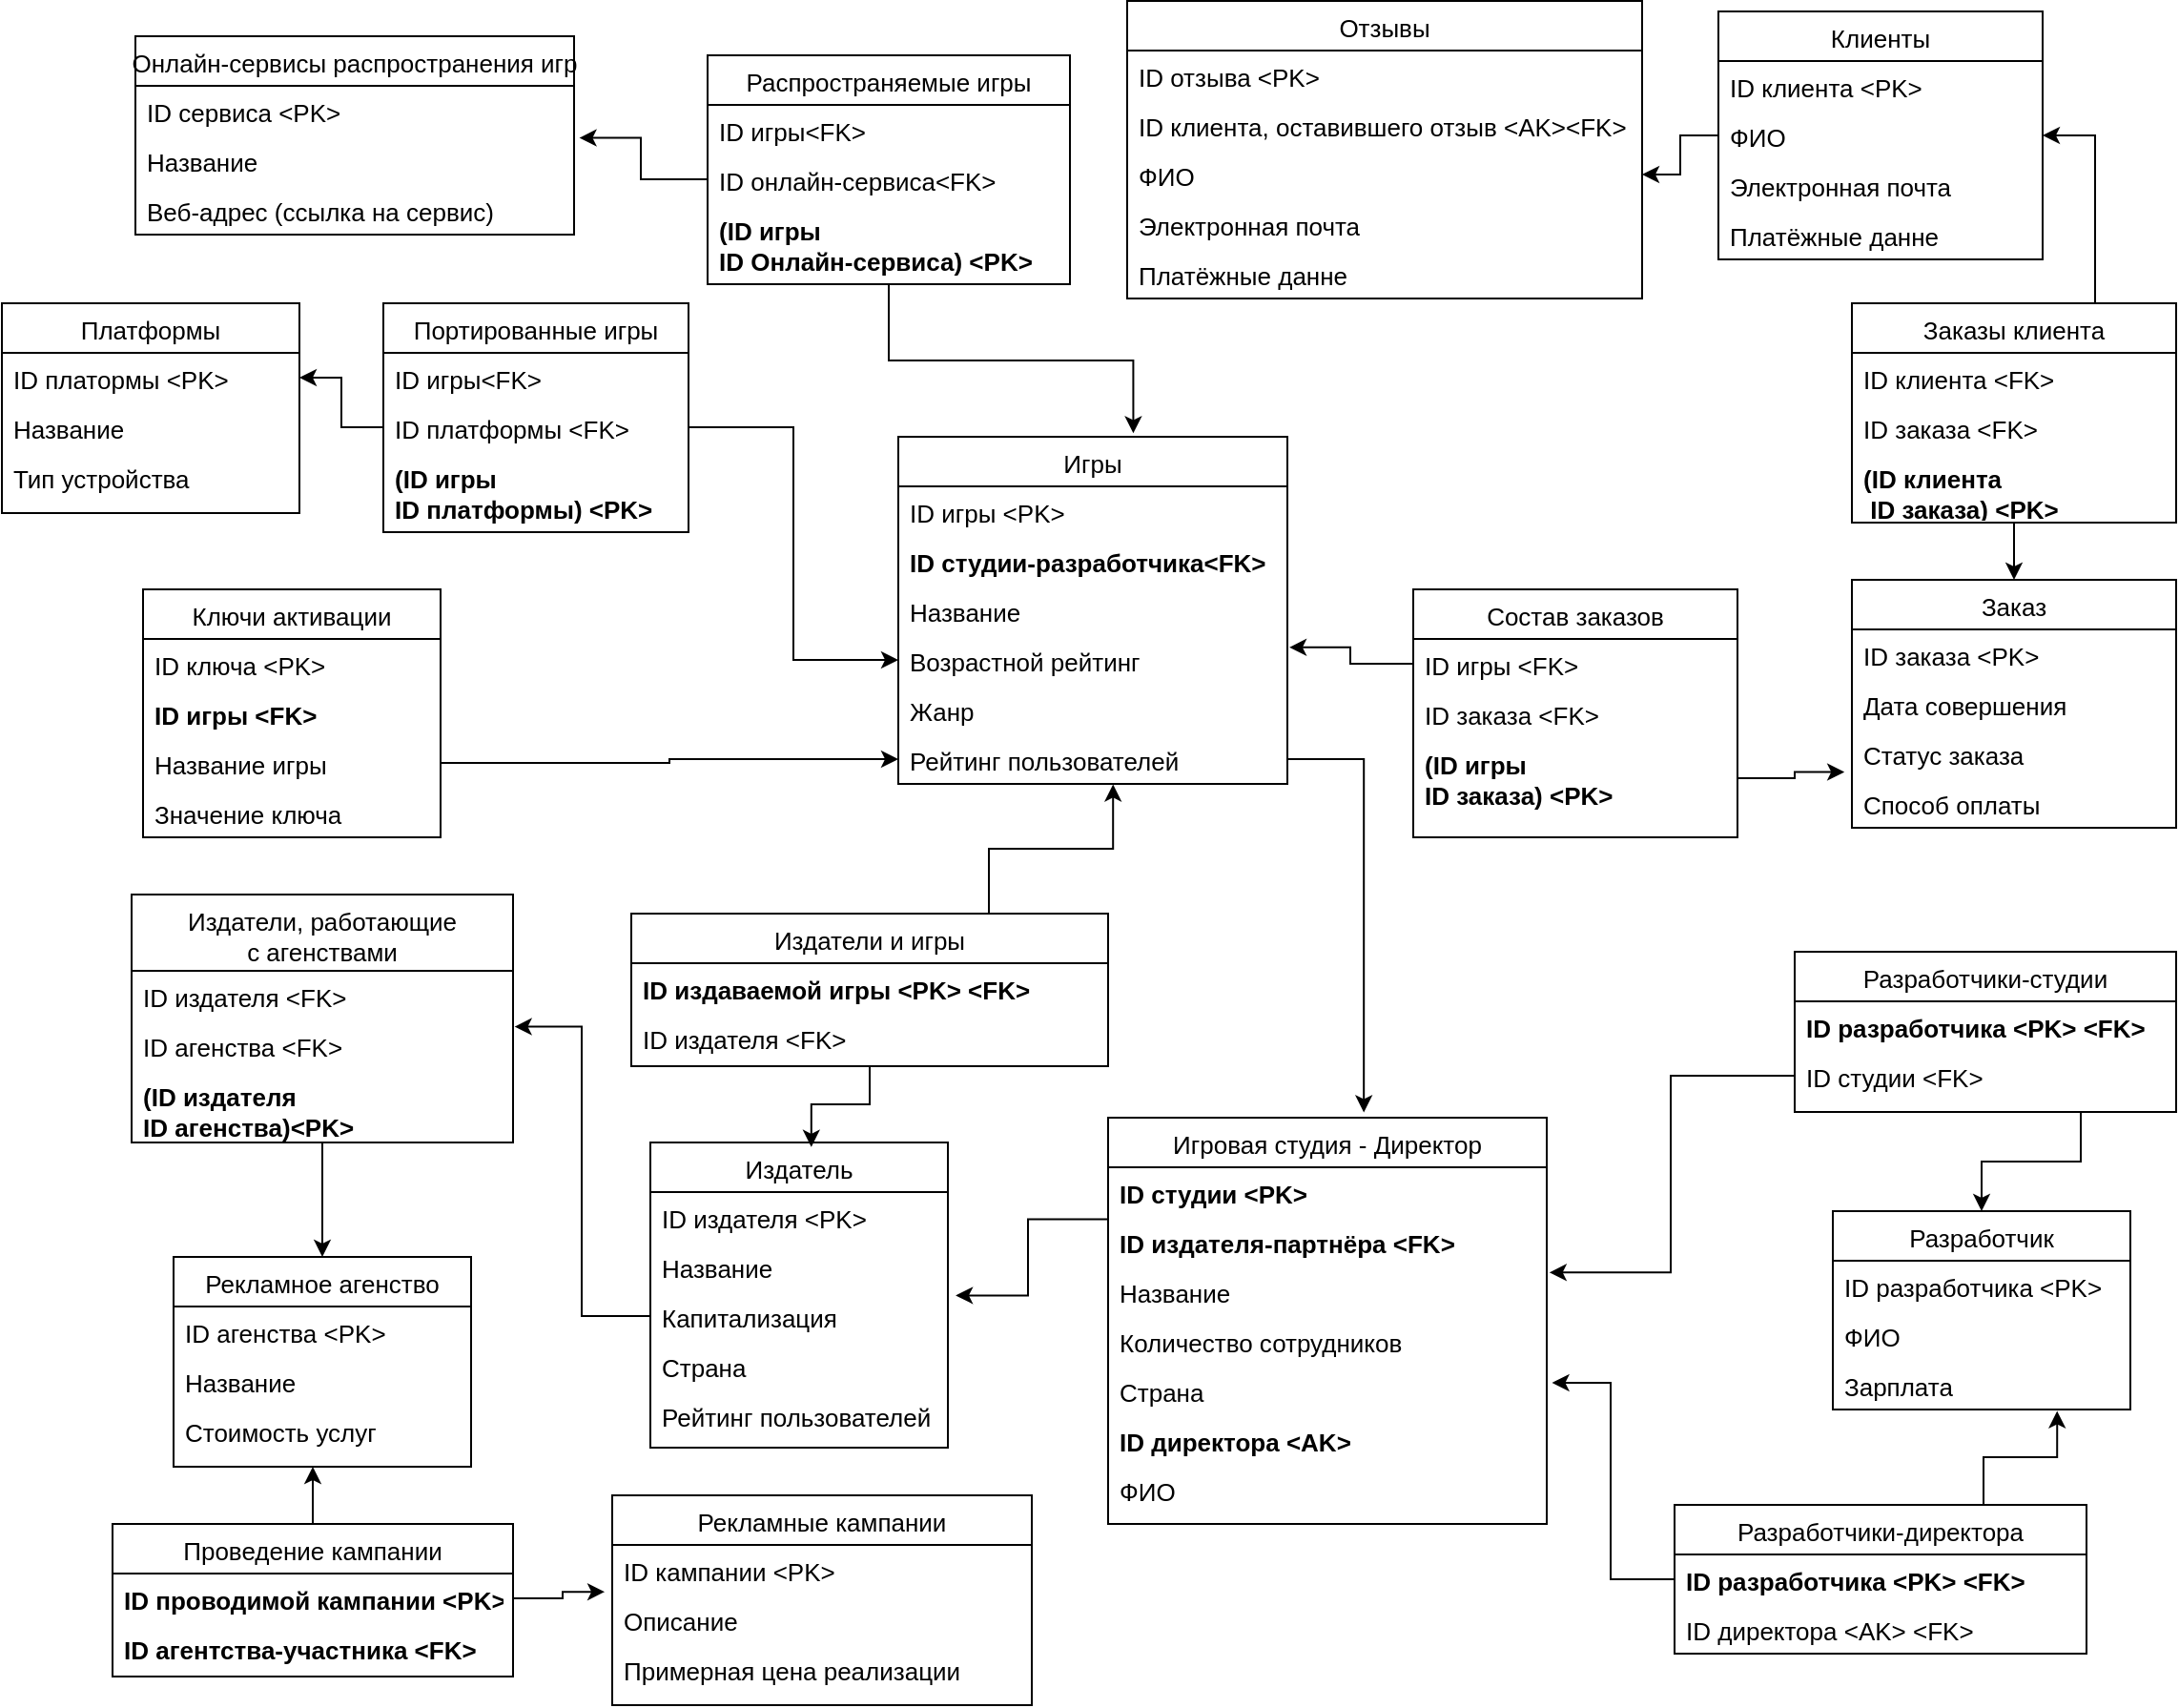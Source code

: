 <mxfile version="22.1.7" type="github">
  <diagram id="C5RBs43oDa-KdzZeNtuy" name="Page-1">
    <mxGraphModel dx="1980" dy="993" grid="1" gridSize="10" guides="1" tooltips="1" connect="1" arrows="1" fold="1" page="1" pageScale="1" pageWidth="1169" pageHeight="1654" math="0" shadow="0">
      <root>
        <mxCell id="WIyWlLk6GJQsqaUBKTNV-0" />
        <mxCell id="WIyWlLk6GJQsqaUBKTNV-1" parent="WIyWlLk6GJQsqaUBKTNV-0" />
        <mxCell id="zkfFHV4jXpPFQw0GAbJ--0" value="Онлайн-сервисы распространения игр" style="swimlane;fontStyle=0;align=center;verticalAlign=top;childLayout=stackLayout;horizontal=1;startSize=26;horizontalStack=0;resizeParent=1;resizeLast=0;collapsible=1;marginBottom=0;rounded=0;shadow=0;strokeWidth=1;fontSize=13;" parent="WIyWlLk6GJQsqaUBKTNV-1" vertex="1">
          <mxGeometry x="90" y="30" width="230" height="104" as="geometry">
            <mxRectangle x="230" y="140" width="160" height="26" as="alternateBounds" />
          </mxGeometry>
        </mxCell>
        <mxCell id="zkfFHV4jXpPFQw0GAbJ--2" value="ID сервиса &lt;PK&gt;" style="text;align=left;verticalAlign=top;spacingLeft=4;spacingRight=4;overflow=hidden;rotatable=0;points=[[0,0.5],[1,0.5]];portConstraint=eastwest;rounded=0;shadow=0;html=0;fontSize=13;" parent="zkfFHV4jXpPFQw0GAbJ--0" vertex="1">
          <mxGeometry y="26" width="230" height="26" as="geometry" />
        </mxCell>
        <mxCell id="zkfFHV4jXpPFQw0GAbJ--3" value="Название" style="text;align=left;verticalAlign=top;spacingLeft=4;spacingRight=4;overflow=hidden;rotatable=0;points=[[0,0.5],[1,0.5]];portConstraint=eastwest;rounded=0;shadow=0;html=0;fontSize=13;" parent="zkfFHV4jXpPFQw0GAbJ--0" vertex="1">
          <mxGeometry y="52" width="230" height="26" as="geometry" />
        </mxCell>
        <mxCell id="zkfFHV4jXpPFQw0GAbJ--5" value="Веб-адрес (ссылка на сервис)" style="text;align=left;verticalAlign=top;spacingLeft=4;spacingRight=4;overflow=hidden;rotatable=0;points=[[0,0.5],[1,0.5]];portConstraint=eastwest;fontSize=13;" parent="zkfFHV4jXpPFQw0GAbJ--0" vertex="1">
          <mxGeometry y="78" width="230" height="26" as="geometry" />
        </mxCell>
        <mxCell id="G1TzxYJmEAVzhf6MNtJ4-3" value="Игры" style="swimlane;fontStyle=0;align=center;verticalAlign=top;childLayout=stackLayout;horizontal=1;startSize=26;horizontalStack=0;resizeParent=1;resizeLast=0;collapsible=1;marginBottom=0;rounded=0;shadow=0;strokeWidth=1;fontSize=13;" parent="WIyWlLk6GJQsqaUBKTNV-1" vertex="1">
          <mxGeometry x="490" y="240" width="204" height="182" as="geometry">
            <mxRectangle x="230" y="140" width="160" height="26" as="alternateBounds" />
          </mxGeometry>
        </mxCell>
        <mxCell id="G1TzxYJmEAVzhf6MNtJ4-4" value="ID игры &lt;PK&gt;" style="text;align=left;verticalAlign=top;spacingLeft=4;spacingRight=4;overflow=hidden;rotatable=0;points=[[0,0.5],[1,0.5]];portConstraint=eastwest;rounded=0;shadow=0;html=0;fontSize=13;fontStyle=0" parent="G1TzxYJmEAVzhf6MNtJ4-3" vertex="1">
          <mxGeometry y="26" width="204" height="26" as="geometry" />
        </mxCell>
        <mxCell id="Oqrc2zgVHOLhLvKHAotO-34" value="ID студии-разработчика&lt;FK&gt;" style="text;align=left;verticalAlign=top;spacingLeft=4;spacingRight=4;overflow=hidden;rotatable=0;points=[[0,0.5],[1,0.5]];portConstraint=eastwest;rounded=0;shadow=0;html=0;fontSize=13;fontStyle=1" parent="G1TzxYJmEAVzhf6MNtJ4-3" vertex="1">
          <mxGeometry y="52" width="204" height="26" as="geometry" />
        </mxCell>
        <mxCell id="G1TzxYJmEAVzhf6MNtJ4-5" value="Название" style="text;align=left;verticalAlign=top;spacingLeft=4;spacingRight=4;overflow=hidden;rotatable=0;points=[[0,0.5],[1,0.5]];portConstraint=eastwest;rounded=0;shadow=0;html=0;fontSize=13;" parent="G1TzxYJmEAVzhf6MNtJ4-3" vertex="1">
          <mxGeometry y="78" width="204" height="26" as="geometry" />
        </mxCell>
        <mxCell id="G1TzxYJmEAVzhf6MNtJ4-6" value="Возрастной рейтинг&#xa;" style="text;align=left;verticalAlign=top;spacingLeft=4;spacingRight=4;overflow=hidden;rotatable=0;points=[[0,0.5],[1,0.5]];portConstraint=eastwest;fontSize=13;" parent="G1TzxYJmEAVzhf6MNtJ4-3" vertex="1">
          <mxGeometry y="104" width="204" height="26" as="geometry" />
        </mxCell>
        <mxCell id="G1TzxYJmEAVzhf6MNtJ4-7" value="Жанр&#xa;" style="text;align=left;verticalAlign=top;spacingLeft=4;spacingRight=4;overflow=hidden;rotatable=0;points=[[0,0.5],[1,0.5]];portConstraint=eastwest;fontSize=13;" parent="G1TzxYJmEAVzhf6MNtJ4-3" vertex="1">
          <mxGeometry y="130" width="204" height="26" as="geometry" />
        </mxCell>
        <mxCell id="G1TzxYJmEAVzhf6MNtJ4-8" value="Рейтинг пользователей&#xa;" style="text;align=left;verticalAlign=top;spacingLeft=4;spacingRight=4;overflow=hidden;rotatable=0;points=[[0,0.5],[1,0.5]];portConstraint=eastwest;fontSize=13;" parent="G1TzxYJmEAVzhf6MNtJ4-3" vertex="1">
          <mxGeometry y="156" width="204" height="26" as="geometry" />
        </mxCell>
        <mxCell id="G1TzxYJmEAVzhf6MNtJ4-10" value="Распространяемые игры" style="swimlane;fontStyle=0;align=center;verticalAlign=top;childLayout=stackLayout;horizontal=1;startSize=26;horizontalStack=0;resizeParent=1;resizeLast=0;collapsible=1;marginBottom=0;rounded=0;shadow=0;strokeWidth=1;fontSize=13;" parent="WIyWlLk6GJQsqaUBKTNV-1" vertex="1">
          <mxGeometry x="390" y="40" width="190" height="120" as="geometry">
            <mxRectangle x="230" y="140" width="160" height="26" as="alternateBounds" />
          </mxGeometry>
        </mxCell>
        <mxCell id="G1TzxYJmEAVzhf6MNtJ4-11" value="ID игры&lt;FK&gt;" style="text;align=left;verticalAlign=top;spacingLeft=4;spacingRight=4;overflow=hidden;rotatable=0;points=[[0,0.5],[1,0.5]];portConstraint=eastwest;rounded=0;shadow=0;html=0;fontSize=13;fontStyle=0" parent="G1TzxYJmEAVzhf6MNtJ4-10" vertex="1">
          <mxGeometry y="26" width="190" height="26" as="geometry" />
        </mxCell>
        <mxCell id="G1TzxYJmEAVzhf6MNtJ4-12" value="ID онлайн-сервиса&lt;FK&gt;" style="text;align=left;verticalAlign=top;spacingLeft=4;spacingRight=4;overflow=hidden;rotatable=0;points=[[0,0.5],[1,0.5]];portConstraint=eastwest;rounded=0;shadow=0;html=0;fontSize=13;" parent="G1TzxYJmEAVzhf6MNtJ4-10" vertex="1">
          <mxGeometry y="52" width="190" height="26" as="geometry" />
        </mxCell>
        <mxCell id="G1TzxYJmEAVzhf6MNtJ4-28" value="(ID игры &#xa;ID Онлайн-сервиса) &lt;PK&gt;" style="text;align=left;verticalAlign=top;spacingLeft=4;spacingRight=4;overflow=hidden;rotatable=0;points=[[0,0.5],[1,0.5]];portConstraint=eastwest;rounded=0;shadow=0;html=0;fontSize=13;fontStyle=1" parent="G1TzxYJmEAVzhf6MNtJ4-10" vertex="1">
          <mxGeometry y="78" width="190" height="42" as="geometry" />
        </mxCell>
        <mxCell id="G1TzxYJmEAVzhf6MNtJ4-16" value="Игровая студия - Директор" style="swimlane;fontStyle=0;align=center;verticalAlign=top;childLayout=stackLayout;horizontal=1;startSize=26;horizontalStack=0;resizeParent=1;resizeLast=0;collapsible=1;marginBottom=0;rounded=0;shadow=0;strokeWidth=1;fontSize=13;" parent="WIyWlLk6GJQsqaUBKTNV-1" vertex="1">
          <mxGeometry x="600" y="597" width="230" height="213" as="geometry">
            <mxRectangle x="230" y="140" width="160" height="26" as="alternateBounds" />
          </mxGeometry>
        </mxCell>
        <mxCell id="G1TzxYJmEAVzhf6MNtJ4-17" value="ID студии &lt;PK&gt;" style="text;align=left;verticalAlign=top;spacingLeft=4;spacingRight=4;overflow=hidden;rotatable=0;points=[[0,0.5],[1,0.5]];portConstraint=eastwest;rounded=0;shadow=0;html=0;fontSize=13;fontStyle=1" parent="G1TzxYJmEAVzhf6MNtJ4-16" vertex="1">
          <mxGeometry y="26" width="230" height="26" as="geometry" />
        </mxCell>
        <mxCell id="Oqrc2zgVHOLhLvKHAotO-32" value="ID издателя-партнёра &lt;FK&gt;" style="text;align=left;verticalAlign=top;spacingLeft=4;spacingRight=4;overflow=hidden;rotatable=0;points=[[0,0.5],[1,0.5]];portConstraint=eastwest;fontSize=13;fontStyle=1" parent="G1TzxYJmEAVzhf6MNtJ4-16" vertex="1">
          <mxGeometry y="52" width="230" height="26" as="geometry" />
        </mxCell>
        <mxCell id="G1TzxYJmEAVzhf6MNtJ4-18" value="Название" style="text;align=left;verticalAlign=top;spacingLeft=4;spacingRight=4;overflow=hidden;rotatable=0;points=[[0,0.5],[1,0.5]];portConstraint=eastwest;rounded=0;shadow=0;html=0;fontSize=13;" parent="G1TzxYJmEAVzhf6MNtJ4-16" vertex="1">
          <mxGeometry y="78" width="230" height="26" as="geometry" />
        </mxCell>
        <mxCell id="G1TzxYJmEAVzhf6MNtJ4-19" value="Количество сотрудников&#xa;" style="text;align=left;verticalAlign=top;spacingLeft=4;spacingRight=4;overflow=hidden;rotatable=0;points=[[0,0.5],[1,0.5]];portConstraint=eastwest;fontSize=13;" parent="G1TzxYJmEAVzhf6MNtJ4-16" vertex="1">
          <mxGeometry y="104" width="230" height="26" as="geometry" />
        </mxCell>
        <mxCell id="G1TzxYJmEAVzhf6MNtJ4-20" value="Страна" style="text;align=left;verticalAlign=top;spacingLeft=4;spacingRight=4;overflow=hidden;rotatable=0;points=[[0,0.5],[1,0.5]];portConstraint=eastwest;fontSize=13;" parent="G1TzxYJmEAVzhf6MNtJ4-16" vertex="1">
          <mxGeometry y="130" width="230" height="26" as="geometry" />
        </mxCell>
        <mxCell id="G1TzxYJmEAVzhf6MNtJ4-25" value="ID директора &lt;AK&gt;" style="text;align=left;verticalAlign=top;spacingLeft=4;spacingRight=4;overflow=hidden;rotatable=0;points=[[0,0.5],[1,0.5]];portConstraint=eastwest;rounded=0;shadow=0;html=0;fontSize=13;fontStyle=1" parent="G1TzxYJmEAVzhf6MNtJ4-16" vertex="1">
          <mxGeometry y="156" width="230" height="26" as="geometry" />
        </mxCell>
        <mxCell id="G1TzxYJmEAVzhf6MNtJ4-26" value="ФИО" style="text;align=left;verticalAlign=top;spacingLeft=4;spacingRight=4;overflow=hidden;rotatable=0;points=[[0,0.5],[1,0.5]];portConstraint=eastwest;rounded=0;shadow=0;html=0;fontSize=13;" parent="G1TzxYJmEAVzhf6MNtJ4-16" vertex="1">
          <mxGeometry y="182" width="230" height="26" as="geometry" />
        </mxCell>
        <mxCell id="G1TzxYJmEAVzhf6MNtJ4-30" style="edgeStyle=orthogonalEdgeStyle;rounded=0;orthogonalLoop=1;jettySize=auto;html=1;exitX=0.5;exitY=1;exitDx=0;exitDy=0;entryX=0.604;entryY=-0.01;entryDx=0;entryDy=0;entryPerimeter=0;fontSize=13;" parent="WIyWlLk6GJQsqaUBKTNV-1" source="G1TzxYJmEAVzhf6MNtJ4-10" target="G1TzxYJmEAVzhf6MNtJ4-3" edge="1">
          <mxGeometry relative="1" as="geometry" />
        </mxCell>
        <mxCell id="G1TzxYJmEAVzhf6MNtJ4-31" style="edgeStyle=orthogonalEdgeStyle;rounded=0;orthogonalLoop=1;jettySize=auto;html=1;entryX=1.012;entryY=0.05;entryDx=0;entryDy=0;entryPerimeter=0;fontSize=13;" parent="WIyWlLk6GJQsqaUBKTNV-1" source="G1TzxYJmEAVzhf6MNtJ4-12" target="zkfFHV4jXpPFQw0GAbJ--3" edge="1">
          <mxGeometry relative="1" as="geometry" />
        </mxCell>
        <mxCell id="G1TzxYJmEAVzhf6MNtJ4-38" value="Портированные игры" style="swimlane;fontStyle=0;align=center;verticalAlign=top;childLayout=stackLayout;horizontal=1;startSize=26;horizontalStack=0;resizeParent=1;resizeLast=0;collapsible=1;marginBottom=0;rounded=0;shadow=0;strokeWidth=1;fontSize=13;" parent="WIyWlLk6GJQsqaUBKTNV-1" vertex="1">
          <mxGeometry x="220" y="170" width="160" height="120" as="geometry">
            <mxRectangle x="230" y="140" width="160" height="26" as="alternateBounds" />
          </mxGeometry>
        </mxCell>
        <mxCell id="G1TzxYJmEAVzhf6MNtJ4-39" value="ID игры&lt;FK&gt;" style="text;align=left;verticalAlign=top;spacingLeft=4;spacingRight=4;overflow=hidden;rotatable=0;points=[[0,0.5],[1,0.5]];portConstraint=eastwest;rounded=0;shadow=0;html=0;fontSize=13;fontStyle=0" parent="G1TzxYJmEAVzhf6MNtJ4-38" vertex="1">
          <mxGeometry y="26" width="160" height="26" as="geometry" />
        </mxCell>
        <mxCell id="G1TzxYJmEAVzhf6MNtJ4-40" value="ID платформы &lt;FK&gt;" style="text;align=left;verticalAlign=top;spacingLeft=4;spacingRight=4;overflow=hidden;rotatable=0;points=[[0,0.5],[1,0.5]];portConstraint=eastwest;rounded=0;shadow=0;html=0;fontSize=13;" parent="G1TzxYJmEAVzhf6MNtJ4-38" vertex="1">
          <mxGeometry y="52" width="160" height="26" as="geometry" />
        </mxCell>
        <mxCell id="G1TzxYJmEAVzhf6MNtJ4-41" value="(ID игры &#xa;ID платформы) &lt;PK&gt;" style="text;align=left;verticalAlign=top;spacingLeft=4;spacingRight=4;overflow=hidden;rotatable=0;points=[[0,0.5],[1,0.5]];portConstraint=eastwest;rounded=0;shadow=0;html=0;fontSize=13;fontStyle=1" parent="G1TzxYJmEAVzhf6MNtJ4-38" vertex="1">
          <mxGeometry y="78" width="160" height="42" as="geometry" />
        </mxCell>
        <mxCell id="G1TzxYJmEAVzhf6MNtJ4-42" value="Платформы" style="swimlane;fontStyle=0;align=center;verticalAlign=top;childLayout=stackLayout;horizontal=1;startSize=26;horizontalStack=0;resizeParent=1;resizeLast=0;collapsible=1;marginBottom=0;rounded=0;shadow=0;strokeWidth=1;fontSize=13;" parent="WIyWlLk6GJQsqaUBKTNV-1" vertex="1">
          <mxGeometry x="20" y="170" width="156" height="110" as="geometry">
            <mxRectangle x="230" y="140" width="160" height="26" as="alternateBounds" />
          </mxGeometry>
        </mxCell>
        <mxCell id="G1TzxYJmEAVzhf6MNtJ4-43" value="ID платормы &lt;PK&gt;" style="text;align=left;verticalAlign=top;spacingLeft=4;spacingRight=4;overflow=hidden;rotatable=0;points=[[0,0.5],[1,0.5]];portConstraint=eastwest;rounded=0;shadow=0;html=0;fontSize=13;fontStyle=0" parent="G1TzxYJmEAVzhf6MNtJ4-42" vertex="1">
          <mxGeometry y="26" width="156" height="26" as="geometry" />
        </mxCell>
        <mxCell id="G1TzxYJmEAVzhf6MNtJ4-44" value="Название" style="text;align=left;verticalAlign=top;spacingLeft=4;spacingRight=4;overflow=hidden;rotatable=0;points=[[0,0.5],[1,0.5]];portConstraint=eastwest;rounded=0;shadow=0;html=0;fontSize=13;" parent="G1TzxYJmEAVzhf6MNtJ4-42" vertex="1">
          <mxGeometry y="52" width="156" height="26" as="geometry" />
        </mxCell>
        <mxCell id="G1TzxYJmEAVzhf6MNtJ4-45" value="Тип устройства" style="text;align=left;verticalAlign=top;spacingLeft=4;spacingRight=4;overflow=hidden;rotatable=0;points=[[0,0.5],[1,0.5]];portConstraint=eastwest;fontSize=13;" parent="G1TzxYJmEAVzhf6MNtJ4-42" vertex="1">
          <mxGeometry y="78" width="156" height="26" as="geometry" />
        </mxCell>
        <mxCell id="G1TzxYJmEAVzhf6MNtJ4-48" style="edgeStyle=orthogonalEdgeStyle;rounded=0;orthogonalLoop=1;jettySize=auto;html=1;entryX=0;entryY=0.5;entryDx=0;entryDy=0;fontSize=13;" parent="WIyWlLk6GJQsqaUBKTNV-1" source="G1TzxYJmEAVzhf6MNtJ4-40" target="G1TzxYJmEAVzhf6MNtJ4-6" edge="1">
          <mxGeometry relative="1" as="geometry" />
        </mxCell>
        <mxCell id="G1TzxYJmEAVzhf6MNtJ4-51" style="edgeStyle=orthogonalEdgeStyle;rounded=0;orthogonalLoop=1;jettySize=auto;html=1;entryX=1;entryY=0.5;entryDx=0;entryDy=0;fontSize=13;" parent="WIyWlLk6GJQsqaUBKTNV-1" source="G1TzxYJmEAVzhf6MNtJ4-40" target="G1TzxYJmEAVzhf6MNtJ4-43" edge="1">
          <mxGeometry relative="1" as="geometry" />
        </mxCell>
        <mxCell id="G1TzxYJmEAVzhf6MNtJ4-52" value="Ключи активации" style="swimlane;fontStyle=0;align=center;verticalAlign=top;childLayout=stackLayout;horizontal=1;startSize=26;horizontalStack=0;resizeParent=1;resizeLast=0;collapsible=1;marginBottom=0;rounded=0;shadow=0;strokeWidth=1;fontSize=13;" parent="WIyWlLk6GJQsqaUBKTNV-1" vertex="1">
          <mxGeometry x="94" y="320" width="156" height="130" as="geometry">
            <mxRectangle x="230" y="140" width="160" height="26" as="alternateBounds" />
          </mxGeometry>
        </mxCell>
        <mxCell id="G1TzxYJmEAVzhf6MNtJ4-53" value="ID ключа &lt;PK&gt;" style="text;align=left;verticalAlign=top;spacingLeft=4;spacingRight=4;overflow=hidden;rotatable=0;points=[[0,0.5],[1,0.5]];portConstraint=eastwest;rounded=0;shadow=0;html=0;fontSize=13;fontStyle=0" parent="G1TzxYJmEAVzhf6MNtJ4-52" vertex="1">
          <mxGeometry y="26" width="156" height="26" as="geometry" />
        </mxCell>
        <mxCell id="G1TzxYJmEAVzhf6MNtJ4-54" value="ID игры &lt;FK&gt;" style="text;align=left;verticalAlign=top;spacingLeft=4;spacingRight=4;overflow=hidden;rotatable=0;points=[[0,0.5],[1,0.5]];portConstraint=eastwest;rounded=0;shadow=0;html=0;fontSize=13;fontStyle=1" parent="G1TzxYJmEAVzhf6MNtJ4-52" vertex="1">
          <mxGeometry y="52" width="156" height="26" as="geometry" />
        </mxCell>
        <mxCell id="G1TzxYJmEAVzhf6MNtJ4-55" value="Название игры" style="text;align=left;verticalAlign=top;spacingLeft=4;spacingRight=4;overflow=hidden;rotatable=0;points=[[0,0.5],[1,0.5]];portConstraint=eastwest;fontSize=13;" parent="G1TzxYJmEAVzhf6MNtJ4-52" vertex="1">
          <mxGeometry y="78" width="156" height="26" as="geometry" />
        </mxCell>
        <mxCell id="G1TzxYJmEAVzhf6MNtJ4-56" value="Значение ключа" style="text;align=left;verticalAlign=top;spacingLeft=4;spacingRight=4;overflow=hidden;rotatable=0;points=[[0,0.5],[1,0.5]];portConstraint=eastwest;fontSize=13;" parent="G1TzxYJmEAVzhf6MNtJ4-52" vertex="1">
          <mxGeometry y="104" width="156" height="26" as="geometry" />
        </mxCell>
        <mxCell id="G1TzxYJmEAVzhf6MNtJ4-60" value="Издатель" style="swimlane;fontStyle=0;align=center;verticalAlign=top;childLayout=stackLayout;horizontal=1;startSize=26;horizontalStack=0;resizeParent=1;resizeLast=0;collapsible=1;marginBottom=0;rounded=0;shadow=0;strokeWidth=1;fontSize=13;" parent="WIyWlLk6GJQsqaUBKTNV-1" vertex="1">
          <mxGeometry x="360" y="610" width="156" height="160" as="geometry">
            <mxRectangle x="230" y="140" width="160" height="26" as="alternateBounds" />
          </mxGeometry>
        </mxCell>
        <mxCell id="G1TzxYJmEAVzhf6MNtJ4-61" value="ID издателя &lt;PK&gt;" style="text;align=left;verticalAlign=top;spacingLeft=4;spacingRight=4;overflow=hidden;rotatable=0;points=[[0,0.5],[1,0.5]];portConstraint=eastwest;rounded=0;shadow=0;html=0;fontSize=13;fontStyle=0" parent="G1TzxYJmEAVzhf6MNtJ4-60" vertex="1">
          <mxGeometry y="26" width="156" height="26" as="geometry" />
        </mxCell>
        <mxCell id="G1TzxYJmEAVzhf6MNtJ4-62" value="Название" style="text;align=left;verticalAlign=top;spacingLeft=4;spacingRight=4;overflow=hidden;rotatable=0;points=[[0,0.5],[1,0.5]];portConstraint=eastwest;rounded=0;shadow=0;html=0;fontSize=13;" parent="G1TzxYJmEAVzhf6MNtJ4-60" vertex="1">
          <mxGeometry y="52" width="156" height="26" as="geometry" />
        </mxCell>
        <mxCell id="G1TzxYJmEAVzhf6MNtJ4-63" value="Капитализация" style="text;align=left;verticalAlign=top;spacingLeft=4;spacingRight=4;overflow=hidden;rotatable=0;points=[[0,0.5],[1,0.5]];portConstraint=eastwest;fontSize=13;" parent="G1TzxYJmEAVzhf6MNtJ4-60" vertex="1">
          <mxGeometry y="78" width="156" height="26" as="geometry" />
        </mxCell>
        <mxCell id="G1TzxYJmEAVzhf6MNtJ4-64" value="Страна" style="text;align=left;verticalAlign=top;spacingLeft=4;spacingRight=4;overflow=hidden;rotatable=0;points=[[0,0.5],[1,0.5]];portConstraint=eastwest;fontSize=13;" parent="G1TzxYJmEAVzhf6MNtJ4-60" vertex="1">
          <mxGeometry y="104" width="156" height="26" as="geometry" />
        </mxCell>
        <mxCell id="G1TzxYJmEAVzhf6MNtJ4-65" value="Рейтинг пользователей&#xa;" style="text;align=left;verticalAlign=top;spacingLeft=4;spacingRight=4;overflow=hidden;rotatable=0;points=[[0,0.5],[1,0.5]];portConstraint=eastwest;fontSize=13;" parent="G1TzxYJmEAVzhf6MNtJ4-60" vertex="1">
          <mxGeometry y="130" width="156" height="26" as="geometry" />
        </mxCell>
        <mxCell id="G1TzxYJmEAVzhf6MNtJ4-66" value="Издатели и игры" style="swimlane;fontStyle=0;align=center;verticalAlign=top;childLayout=stackLayout;horizontal=1;startSize=26;horizontalStack=0;resizeParent=1;resizeLast=0;collapsible=1;marginBottom=0;rounded=0;shadow=0;strokeWidth=1;fontSize=13;" parent="WIyWlLk6GJQsqaUBKTNV-1" vertex="1">
          <mxGeometry x="350" y="490" width="250" height="80" as="geometry">
            <mxRectangle x="230" y="140" width="160" height="26" as="alternateBounds" />
          </mxGeometry>
        </mxCell>
        <mxCell id="G1TzxYJmEAVzhf6MNtJ4-67" value="ID издаваемой игры &lt;PK&gt; &lt;FK&gt;" style="text;align=left;verticalAlign=top;spacingLeft=4;spacingRight=4;overflow=hidden;rotatable=0;points=[[0,0.5],[1,0.5]];portConstraint=eastwest;rounded=0;shadow=0;html=0;fontSize=13;fontStyle=1" parent="G1TzxYJmEAVzhf6MNtJ4-66" vertex="1">
          <mxGeometry y="26" width="250" height="26" as="geometry" />
        </mxCell>
        <mxCell id="G1TzxYJmEAVzhf6MNtJ4-68" value="ID издателя &lt;FK&gt;" style="text;align=left;verticalAlign=top;spacingLeft=4;spacingRight=4;overflow=hidden;rotatable=0;points=[[0,0.5],[1,0.5]];portConstraint=eastwest;rounded=0;shadow=0;html=0;fontSize=13;" parent="G1TzxYJmEAVzhf6MNtJ4-66" vertex="1">
          <mxGeometry y="52" width="250" height="26" as="geometry" />
        </mxCell>
        <mxCell id="G1TzxYJmEAVzhf6MNtJ4-74" style="edgeStyle=orthogonalEdgeStyle;rounded=0;orthogonalLoop=1;jettySize=auto;html=1;exitX=0.5;exitY=1;exitDx=0;exitDy=0;entryX=0.541;entryY=0.015;entryDx=0;entryDy=0;entryPerimeter=0;fontSize=13;" parent="WIyWlLk6GJQsqaUBKTNV-1" source="G1TzxYJmEAVzhf6MNtJ4-66" target="G1TzxYJmEAVzhf6MNtJ4-60" edge="1">
          <mxGeometry relative="1" as="geometry" />
        </mxCell>
        <mxCell id="Oqrc2zgVHOLhLvKHAotO-15" style="edgeStyle=orthogonalEdgeStyle;rounded=0;orthogonalLoop=1;jettySize=auto;html=1;exitX=0.5;exitY=1;exitDx=0;exitDy=0;entryX=0.5;entryY=0;entryDx=0;entryDy=0;fontSize=13;" parent="WIyWlLk6GJQsqaUBKTNV-1" source="Oqrc2zgVHOLhLvKHAotO-0" target="Oqrc2zgVHOLhLvKHAotO-6" edge="1">
          <mxGeometry relative="1" as="geometry" />
        </mxCell>
        <mxCell id="Oqrc2zgVHOLhLvKHAotO-0" value="Издатели, работающие &#xa;с агенствами" style="swimlane;fontStyle=0;align=center;verticalAlign=top;childLayout=stackLayout;horizontal=1;startSize=40;horizontalStack=0;resizeParent=1;resizeLast=0;collapsible=1;marginBottom=0;rounded=0;shadow=0;strokeWidth=1;fontSize=13;" parent="WIyWlLk6GJQsqaUBKTNV-1" vertex="1">
          <mxGeometry x="88" y="480" width="200" height="130" as="geometry">
            <mxRectangle x="230" y="140" width="160" height="26" as="alternateBounds" />
          </mxGeometry>
        </mxCell>
        <mxCell id="Oqrc2zgVHOLhLvKHAotO-1" value="ID издателя &lt;FK&gt;" style="text;align=left;verticalAlign=top;spacingLeft=4;spacingRight=4;overflow=hidden;rotatable=0;points=[[0,0.5],[1,0.5]];portConstraint=eastwest;rounded=0;shadow=0;html=0;fontSize=13;fontStyle=0" parent="Oqrc2zgVHOLhLvKHAotO-0" vertex="1">
          <mxGeometry y="40" width="200" height="26" as="geometry" />
        </mxCell>
        <mxCell id="Oqrc2zgVHOLhLvKHAotO-12" value="ID агенства &lt;FK&gt;" style="text;align=left;verticalAlign=top;spacingLeft=4;spacingRight=4;overflow=hidden;rotatable=0;points=[[0,0.5],[1,0.5]];portConstraint=eastwest;rounded=0;shadow=0;html=0;fontSize=13;fontStyle=0" parent="Oqrc2zgVHOLhLvKHAotO-0" vertex="1">
          <mxGeometry y="66" width="200" height="26" as="geometry" />
        </mxCell>
        <mxCell id="Oqrc2zgVHOLhLvKHAotO-13" value="(ID издателя &#xa;ID агенства)&lt;PK&gt;" style="text;align=left;verticalAlign=top;spacingLeft=4;spacingRight=4;overflow=hidden;rotatable=0;points=[[0,0.5],[1,0.5]];portConstraint=eastwest;rounded=0;shadow=0;html=0;fontSize=13;fontStyle=1" parent="Oqrc2zgVHOLhLvKHAotO-0" vertex="1">
          <mxGeometry y="92" width="200" height="38" as="geometry" />
        </mxCell>
        <mxCell id="Oqrc2zgVHOLhLvKHAotO-6" value="Рекламное агенство" style="swimlane;fontStyle=0;align=center;verticalAlign=top;childLayout=stackLayout;horizontal=1;startSize=26;horizontalStack=0;resizeParent=1;resizeLast=0;collapsible=1;marginBottom=0;rounded=0;shadow=0;strokeWidth=1;fontSize=13;" parent="WIyWlLk6GJQsqaUBKTNV-1" vertex="1">
          <mxGeometry x="110" y="670" width="156" height="110" as="geometry">
            <mxRectangle x="230" y="140" width="160" height="26" as="alternateBounds" />
          </mxGeometry>
        </mxCell>
        <mxCell id="Oqrc2zgVHOLhLvKHAotO-7" value="ID агенства &lt;PK&gt;" style="text;align=left;verticalAlign=top;spacingLeft=4;spacingRight=4;overflow=hidden;rotatable=0;points=[[0,0.5],[1,0.5]];portConstraint=eastwest;rounded=0;shadow=0;html=0;fontSize=13;fontStyle=0" parent="Oqrc2zgVHOLhLvKHAotO-6" vertex="1">
          <mxGeometry y="26" width="156" height="26" as="geometry" />
        </mxCell>
        <mxCell id="Oqrc2zgVHOLhLvKHAotO-8" value="Название" style="text;align=left;verticalAlign=top;spacingLeft=4;spacingRight=4;overflow=hidden;rotatable=0;points=[[0,0.5],[1,0.5]];portConstraint=eastwest;rounded=0;shadow=0;html=0;fontSize=13;" parent="Oqrc2zgVHOLhLvKHAotO-6" vertex="1">
          <mxGeometry y="52" width="156" height="26" as="geometry" />
        </mxCell>
        <mxCell id="Oqrc2zgVHOLhLvKHAotO-9" value="Стоимость услуг" style="text;align=left;verticalAlign=top;spacingLeft=4;spacingRight=4;overflow=hidden;rotatable=0;points=[[0,0.5],[1,0.5]];portConstraint=eastwest;fontSize=13;" parent="Oqrc2zgVHOLhLvKHAotO-6" vertex="1">
          <mxGeometry y="78" width="156" height="26" as="geometry" />
        </mxCell>
        <mxCell id="Oqrc2zgVHOLhLvKHAotO-14" style="edgeStyle=orthogonalEdgeStyle;rounded=0;orthogonalLoop=1;jettySize=auto;html=1;exitX=0;exitY=0.5;exitDx=0;exitDy=0;entryX=1.004;entryY=0.127;entryDx=0;entryDy=0;entryPerimeter=0;fontSize=13;" parent="WIyWlLk6GJQsqaUBKTNV-1" source="G1TzxYJmEAVzhf6MNtJ4-63" target="Oqrc2zgVHOLhLvKHAotO-12" edge="1">
          <mxGeometry relative="1" as="geometry" />
        </mxCell>
        <mxCell id="Oqrc2zgVHOLhLvKHAotO-20" value="Рекламные кампании" style="swimlane;fontStyle=0;align=center;verticalAlign=top;childLayout=stackLayout;horizontal=1;startSize=26;horizontalStack=0;resizeParent=1;resizeLast=0;collapsible=1;marginBottom=0;rounded=0;shadow=0;strokeWidth=1;fontSize=13;" parent="WIyWlLk6GJQsqaUBKTNV-1" vertex="1">
          <mxGeometry x="340" y="795" width="220" height="110" as="geometry">
            <mxRectangle x="230" y="140" width="160" height="26" as="alternateBounds" />
          </mxGeometry>
        </mxCell>
        <mxCell id="Oqrc2zgVHOLhLvKHAotO-21" value="ID кампании &lt;PK&gt;" style="text;align=left;verticalAlign=top;spacingLeft=4;spacingRight=4;overflow=hidden;rotatable=0;points=[[0,0.5],[1,0.5]];portConstraint=eastwest;rounded=0;shadow=0;html=0;fontSize=13;fontStyle=0" parent="Oqrc2zgVHOLhLvKHAotO-20" vertex="1">
          <mxGeometry y="26" width="220" height="26" as="geometry" />
        </mxCell>
        <mxCell id="Oqrc2zgVHOLhLvKHAotO-22" value="Описание" style="text;align=left;verticalAlign=top;spacingLeft=4;spacingRight=4;overflow=hidden;rotatable=0;points=[[0,0.5],[1,0.5]];portConstraint=eastwest;rounded=0;shadow=0;html=0;fontSize=13;" parent="Oqrc2zgVHOLhLvKHAotO-20" vertex="1">
          <mxGeometry y="52" width="220" height="26" as="geometry" />
        </mxCell>
        <mxCell id="Oqrc2zgVHOLhLvKHAotO-23" value="Примерная цена реализации" style="text;align=left;verticalAlign=top;spacingLeft=4;spacingRight=4;overflow=hidden;rotatable=0;points=[[0,0.5],[1,0.5]];portConstraint=eastwest;fontSize=13;" parent="Oqrc2zgVHOLhLvKHAotO-20" vertex="1">
          <mxGeometry y="78" width="220" height="26" as="geometry" />
        </mxCell>
        <mxCell id="Oqrc2zgVHOLhLvKHAotO-28" style="edgeStyle=orthogonalEdgeStyle;rounded=0;orthogonalLoop=1;jettySize=auto;html=1;fontSize=13;" parent="WIyWlLk6GJQsqaUBKTNV-1" source="Oqrc2zgVHOLhLvKHAotO-24" edge="1">
          <mxGeometry relative="1" as="geometry">
            <mxPoint x="183" y="780" as="targetPoint" />
          </mxGeometry>
        </mxCell>
        <mxCell id="Oqrc2zgVHOLhLvKHAotO-24" value="Проведение кампании" style="swimlane;fontStyle=0;align=center;verticalAlign=top;childLayout=stackLayout;horizontal=1;startSize=26;horizontalStack=0;resizeParent=1;resizeLast=0;collapsible=1;marginBottom=0;rounded=0;shadow=0;strokeWidth=1;fontSize=13;" parent="WIyWlLk6GJQsqaUBKTNV-1" vertex="1">
          <mxGeometry x="78" y="810" width="210" height="80" as="geometry">
            <mxRectangle x="230" y="140" width="160" height="26" as="alternateBounds" />
          </mxGeometry>
        </mxCell>
        <mxCell id="Oqrc2zgVHOLhLvKHAotO-25" value="ID проводимой кампании &lt;PK&gt; &lt;FK&gt;" style="text;align=left;verticalAlign=top;spacingLeft=4;spacingRight=4;overflow=hidden;rotatable=0;points=[[0,0.5],[1,0.5]];portConstraint=eastwest;rounded=0;shadow=0;html=0;fontSize=13;fontStyle=1" parent="Oqrc2zgVHOLhLvKHAotO-24" vertex="1">
          <mxGeometry y="26" width="210" height="26" as="geometry" />
        </mxCell>
        <mxCell id="Oqrc2zgVHOLhLvKHAotO-26" value="ID агентства-участника &lt;FK&gt;" style="text;align=left;verticalAlign=top;spacingLeft=4;spacingRight=4;overflow=hidden;rotatable=0;points=[[0,0.5],[1,0.5]];portConstraint=eastwest;rounded=0;shadow=0;html=0;fontSize=13;fontStyle=1" parent="Oqrc2zgVHOLhLvKHAotO-24" vertex="1">
          <mxGeometry y="52" width="210" height="26" as="geometry" />
        </mxCell>
        <mxCell id="Oqrc2zgVHOLhLvKHAotO-37" style="edgeStyle=orthogonalEdgeStyle;rounded=0;orthogonalLoop=1;jettySize=auto;html=1;exitX=0.75;exitY=0;exitDx=0;exitDy=0;entryX=0.552;entryY=1.009;entryDx=0;entryDy=0;entryPerimeter=0;fontSize=13;" parent="WIyWlLk6GJQsqaUBKTNV-1" source="G1TzxYJmEAVzhf6MNtJ4-66" target="G1TzxYJmEAVzhf6MNtJ4-8" edge="1">
          <mxGeometry relative="1" as="geometry" />
        </mxCell>
        <mxCell id="-zo0nq04g5yo93o9vbBX-2" style="edgeStyle=orthogonalEdgeStyle;rounded=0;orthogonalLoop=1;jettySize=auto;html=1;exitX=0;exitY=0.25;exitDx=0;exitDy=0;entryX=1.026;entryY=0.085;entryDx=0;entryDy=0;entryPerimeter=0;fontSize=13;" edge="1" parent="WIyWlLk6GJQsqaUBKTNV-1" source="G1TzxYJmEAVzhf6MNtJ4-16" target="G1TzxYJmEAVzhf6MNtJ4-63">
          <mxGeometry relative="1" as="geometry" />
        </mxCell>
        <mxCell id="-zo0nq04g5yo93o9vbBX-3" style="edgeStyle=orthogonalEdgeStyle;rounded=0;orthogonalLoop=1;jettySize=auto;html=1;entryX=-0.018;entryY=0.946;entryDx=0;entryDy=0;entryPerimeter=0;fontSize=13;" edge="1" parent="WIyWlLk6GJQsqaUBKTNV-1" source="Oqrc2zgVHOLhLvKHAotO-25" target="Oqrc2zgVHOLhLvKHAotO-21">
          <mxGeometry relative="1" as="geometry" />
        </mxCell>
        <mxCell id="-zo0nq04g5yo93o9vbBX-4" value="Разработчик" style="swimlane;fontStyle=0;align=center;verticalAlign=top;childLayout=stackLayout;horizontal=1;startSize=26;horizontalStack=0;resizeParent=1;resizeLast=0;collapsible=1;marginBottom=0;rounded=0;shadow=0;strokeWidth=1;fontSize=13;" vertex="1" parent="WIyWlLk6GJQsqaUBKTNV-1">
          <mxGeometry x="980" y="646" width="156" height="104" as="geometry">
            <mxRectangle x="230" y="140" width="160" height="26" as="alternateBounds" />
          </mxGeometry>
        </mxCell>
        <mxCell id="-zo0nq04g5yo93o9vbBX-5" value="ID разработчика &lt;PK&gt;" style="text;align=left;verticalAlign=top;spacingLeft=4;spacingRight=4;overflow=hidden;rotatable=0;points=[[0,0.5],[1,0.5]];portConstraint=eastwest;rounded=0;shadow=0;html=0;fontSize=13;fontStyle=0" vertex="1" parent="-zo0nq04g5yo93o9vbBX-4">
          <mxGeometry y="26" width="156" height="26" as="geometry" />
        </mxCell>
        <mxCell id="-zo0nq04g5yo93o9vbBX-6" value="ФИО" style="text;align=left;verticalAlign=top;spacingLeft=4;spacingRight=4;overflow=hidden;rotatable=0;points=[[0,0.5],[1,0.5]];portConstraint=eastwest;rounded=0;shadow=0;html=0;fontSize=13;" vertex="1" parent="-zo0nq04g5yo93o9vbBX-4">
          <mxGeometry y="52" width="156" height="26" as="geometry" />
        </mxCell>
        <mxCell id="-zo0nq04g5yo93o9vbBX-7" value="Зарплата" style="text;align=left;verticalAlign=top;spacingLeft=4;spacingRight=4;overflow=hidden;rotatable=0;points=[[0,0.5],[1,0.5]];portConstraint=eastwest;fontSize=13;" vertex="1" parent="-zo0nq04g5yo93o9vbBX-4">
          <mxGeometry y="78" width="156" height="26" as="geometry" />
        </mxCell>
        <mxCell id="-zo0nq04g5yo93o9vbBX-10" value="Разработчики-директора" style="swimlane;fontStyle=0;align=center;verticalAlign=top;childLayout=stackLayout;horizontal=1;startSize=26;horizontalStack=0;resizeParent=1;resizeLast=0;collapsible=1;marginBottom=0;rounded=0;shadow=0;strokeWidth=1;fontSize=13;" vertex="1" parent="WIyWlLk6GJQsqaUBKTNV-1">
          <mxGeometry x="897" y="800" width="216" height="78" as="geometry">
            <mxRectangle x="230" y="140" width="160" height="26" as="alternateBounds" />
          </mxGeometry>
        </mxCell>
        <mxCell id="-zo0nq04g5yo93o9vbBX-11" value="ID разработчика &lt;PK&gt; &lt;FK&gt;" style="text;align=left;verticalAlign=top;spacingLeft=4;spacingRight=4;overflow=hidden;rotatable=0;points=[[0,0.5],[1,0.5]];portConstraint=eastwest;rounded=0;shadow=0;html=0;fontSize=13;fontStyle=1" vertex="1" parent="-zo0nq04g5yo93o9vbBX-10">
          <mxGeometry y="26" width="216" height="26" as="geometry" />
        </mxCell>
        <mxCell id="-zo0nq04g5yo93o9vbBX-15" value="ID директора &lt;AK&gt; &lt;FK&gt;" style="text;align=left;verticalAlign=top;spacingLeft=4;spacingRight=4;overflow=hidden;rotatable=0;points=[[0,0.5],[1,0.5]];portConstraint=eastwest;rounded=0;shadow=0;html=0;fontSize=13;fontStyle=0" vertex="1" parent="-zo0nq04g5yo93o9vbBX-10">
          <mxGeometry y="52" width="216" height="26" as="geometry" />
        </mxCell>
        <mxCell id="-zo0nq04g5yo93o9vbBX-17" style="edgeStyle=orthogonalEdgeStyle;rounded=0;orthogonalLoop=1;jettySize=auto;html=1;entryX=1.012;entryY=0.346;entryDx=0;entryDy=0;entryPerimeter=0;fontSize=13;" edge="1" parent="WIyWlLk6GJQsqaUBKTNV-1" source="-zo0nq04g5yo93o9vbBX-11" target="G1TzxYJmEAVzhf6MNtJ4-20">
          <mxGeometry relative="1" as="geometry" />
        </mxCell>
        <mxCell id="-zo0nq04g5yo93o9vbBX-18" style="edgeStyle=orthogonalEdgeStyle;rounded=0;orthogonalLoop=1;jettySize=auto;html=1;exitX=0.75;exitY=0;exitDx=0;exitDy=0;entryX=0.754;entryY=1.031;entryDx=0;entryDy=0;entryPerimeter=0;fontSize=13;" edge="1" parent="WIyWlLk6GJQsqaUBKTNV-1" source="-zo0nq04g5yo93o9vbBX-10" target="-zo0nq04g5yo93o9vbBX-7">
          <mxGeometry relative="1" as="geometry" />
        </mxCell>
        <mxCell id="-zo0nq04g5yo93o9vbBX-28" style="edgeStyle=orthogonalEdgeStyle;rounded=0;orthogonalLoop=1;jettySize=auto;html=1;exitX=0.75;exitY=1;exitDx=0;exitDy=0;fontSize=13;" edge="1" parent="WIyWlLk6GJQsqaUBKTNV-1" source="-zo0nq04g5yo93o9vbBX-19" target="-zo0nq04g5yo93o9vbBX-4">
          <mxGeometry relative="1" as="geometry" />
        </mxCell>
        <mxCell id="-zo0nq04g5yo93o9vbBX-19" value="Разработчики-студии" style="swimlane;fontStyle=0;align=center;verticalAlign=top;childLayout=stackLayout;horizontal=1;startSize=26;horizontalStack=0;resizeParent=1;resizeLast=0;collapsible=1;marginBottom=0;rounded=0;shadow=0;strokeWidth=1;fontSize=13;" vertex="1" parent="WIyWlLk6GJQsqaUBKTNV-1">
          <mxGeometry x="960" y="510" width="200" height="84" as="geometry">
            <mxRectangle x="230" y="140" width="160" height="26" as="alternateBounds" />
          </mxGeometry>
        </mxCell>
        <mxCell id="-zo0nq04g5yo93o9vbBX-20" value="ID разработчика &lt;PK&gt; &lt;FK&gt;" style="text;align=left;verticalAlign=top;spacingLeft=4;spacingRight=4;overflow=hidden;rotatable=0;points=[[0,0.5],[1,0.5]];portConstraint=eastwest;rounded=0;shadow=0;html=0;fontSize=13;fontStyle=1" vertex="1" parent="-zo0nq04g5yo93o9vbBX-19">
          <mxGeometry y="26" width="200" height="26" as="geometry" />
        </mxCell>
        <mxCell id="-zo0nq04g5yo93o9vbBX-21" value="ID студии &lt;FK&gt;" style="text;align=left;verticalAlign=top;spacingLeft=4;spacingRight=4;overflow=hidden;rotatable=0;points=[[0,0.5],[1,0.5]];portConstraint=eastwest;rounded=0;shadow=0;html=0;fontSize=13;" vertex="1" parent="-zo0nq04g5yo93o9vbBX-19">
          <mxGeometry y="52" width="200" height="26" as="geometry" />
        </mxCell>
        <mxCell id="-zo0nq04g5yo93o9vbBX-27" style="edgeStyle=orthogonalEdgeStyle;rounded=0;orthogonalLoop=1;jettySize=auto;html=1;entryX=1.006;entryY=0.121;entryDx=0;entryDy=0;entryPerimeter=0;fontSize=13;" edge="1" parent="WIyWlLk6GJQsqaUBKTNV-1" source="-zo0nq04g5yo93o9vbBX-21" target="G1TzxYJmEAVzhf6MNtJ4-18">
          <mxGeometry relative="1" as="geometry" />
        </mxCell>
        <mxCell id="-zo0nq04g5yo93o9vbBX-30" value="Заказ" style="swimlane;fontStyle=0;align=center;verticalAlign=top;childLayout=stackLayout;horizontal=1;startSize=26;horizontalStack=0;resizeParent=1;resizeLast=0;collapsible=1;marginBottom=0;rounded=0;shadow=0;strokeWidth=1;fontSize=13;" vertex="1" parent="WIyWlLk6GJQsqaUBKTNV-1">
          <mxGeometry x="990" y="315" width="170" height="130" as="geometry">
            <mxRectangle x="230" y="140" width="160" height="26" as="alternateBounds" />
          </mxGeometry>
        </mxCell>
        <mxCell id="-zo0nq04g5yo93o9vbBX-31" value="ID заказа &lt;PK&gt;" style="text;align=left;verticalAlign=top;spacingLeft=4;spacingRight=4;overflow=hidden;rotatable=0;points=[[0,0.5],[1,0.5]];portConstraint=eastwest;rounded=0;shadow=0;html=0;fontSize=13;fontStyle=0" vertex="1" parent="-zo0nq04g5yo93o9vbBX-30">
          <mxGeometry y="26" width="170" height="26" as="geometry" />
        </mxCell>
        <mxCell id="-zo0nq04g5yo93o9vbBX-33" value="Дата совершения" style="text;align=left;verticalAlign=top;spacingLeft=4;spacingRight=4;overflow=hidden;rotatable=0;points=[[0,0.5],[1,0.5]];portConstraint=eastwest;rounded=0;shadow=0;html=0;fontSize=13;" vertex="1" parent="-zo0nq04g5yo93o9vbBX-30">
          <mxGeometry y="52" width="170" height="26" as="geometry" />
        </mxCell>
        <mxCell id="-zo0nq04g5yo93o9vbBX-34" value="Статус заказа" style="text;align=left;verticalAlign=top;spacingLeft=4;spacingRight=4;overflow=hidden;rotatable=0;points=[[0,0.5],[1,0.5]];portConstraint=eastwest;fontSize=13;" vertex="1" parent="-zo0nq04g5yo93o9vbBX-30">
          <mxGeometry y="78" width="170" height="26" as="geometry" />
        </mxCell>
        <mxCell id="-zo0nq04g5yo93o9vbBX-35" value="Способ оплаты" style="text;align=left;verticalAlign=top;spacingLeft=4;spacingRight=4;overflow=hidden;rotatable=0;points=[[0,0.5],[1,0.5]];portConstraint=eastwest;fontSize=13;" vertex="1" parent="-zo0nq04g5yo93o9vbBX-30">
          <mxGeometry y="104" width="170" height="26" as="geometry" />
        </mxCell>
        <mxCell id="-zo0nq04g5yo93o9vbBX-37" style="edgeStyle=orthogonalEdgeStyle;rounded=0;orthogonalLoop=1;jettySize=auto;html=1;entryX=0;entryY=0.5;entryDx=0;entryDy=0;fontSize=13;" edge="1" parent="WIyWlLk6GJQsqaUBKTNV-1" source="G1TzxYJmEAVzhf6MNtJ4-55" target="G1TzxYJmEAVzhf6MNtJ4-8">
          <mxGeometry relative="1" as="geometry" />
        </mxCell>
        <mxCell id="-zo0nq04g5yo93o9vbBX-38" style="edgeStyle=orthogonalEdgeStyle;rounded=0;orthogonalLoop=1;jettySize=auto;html=1;entryX=0.583;entryY=-0.013;entryDx=0;entryDy=0;entryPerimeter=0;fontSize=13;" edge="1" parent="WIyWlLk6GJQsqaUBKTNV-1" source="G1TzxYJmEAVzhf6MNtJ4-8" target="G1TzxYJmEAVzhf6MNtJ4-16">
          <mxGeometry relative="1" as="geometry" />
        </mxCell>
        <mxCell id="-zo0nq04g5yo93o9vbBX-39" value="Состав заказов" style="swimlane;fontStyle=0;align=center;verticalAlign=top;childLayout=stackLayout;horizontal=1;startSize=26;horizontalStack=0;resizeParent=1;resizeLast=0;collapsible=1;marginBottom=0;rounded=0;shadow=0;strokeWidth=1;fontSize=13;" vertex="1" parent="WIyWlLk6GJQsqaUBKTNV-1">
          <mxGeometry x="760" y="320" width="170" height="130" as="geometry">
            <mxRectangle x="230" y="140" width="160" height="26" as="alternateBounds" />
          </mxGeometry>
        </mxCell>
        <mxCell id="-zo0nq04g5yo93o9vbBX-40" value="ID игры &lt;FK&gt;" style="text;align=left;verticalAlign=top;spacingLeft=4;spacingRight=4;overflow=hidden;rotatable=0;points=[[0,0.5],[1,0.5]];portConstraint=eastwest;rounded=0;shadow=0;html=0;fontSize=13;fontStyle=0" vertex="1" parent="-zo0nq04g5yo93o9vbBX-39">
          <mxGeometry y="26" width="170" height="26" as="geometry" />
        </mxCell>
        <mxCell id="-zo0nq04g5yo93o9vbBX-41" value="ID заказа &lt;FK&gt;" style="text;align=left;verticalAlign=top;spacingLeft=4;spacingRight=4;overflow=hidden;rotatable=0;points=[[0,0.5],[1,0.5]];portConstraint=eastwest;rounded=0;shadow=0;html=0;fontSize=13;" vertex="1" parent="-zo0nq04g5yo93o9vbBX-39">
          <mxGeometry y="52" width="170" height="26" as="geometry" />
        </mxCell>
        <mxCell id="-zo0nq04g5yo93o9vbBX-42" value="(ID игры &#xa;ID заказа) &lt;PK&gt;" style="text;align=left;verticalAlign=top;spacingLeft=4;spacingRight=4;overflow=hidden;rotatable=0;points=[[0,0.5],[1,0.5]];portConstraint=eastwest;fontSize=13;fontStyle=1" vertex="1" parent="-zo0nq04g5yo93o9vbBX-39">
          <mxGeometry y="78" width="170" height="42" as="geometry" />
        </mxCell>
        <mxCell id="-zo0nq04g5yo93o9vbBX-47" style="edgeStyle=orthogonalEdgeStyle;rounded=0;orthogonalLoop=1;jettySize=auto;html=1;entryX=-0.023;entryY=0.876;entryDx=0;entryDy=0;entryPerimeter=0;fontSize=13;" edge="1" parent="WIyWlLk6GJQsqaUBKTNV-1" source="-zo0nq04g5yo93o9vbBX-42" target="-zo0nq04g5yo93o9vbBX-34">
          <mxGeometry relative="1" as="geometry" />
        </mxCell>
        <mxCell id="-zo0nq04g5yo93o9vbBX-48" style="edgeStyle=orthogonalEdgeStyle;rounded=0;orthogonalLoop=1;jettySize=auto;html=1;entryX=1.005;entryY=0.247;entryDx=0;entryDy=0;entryPerimeter=0;fontSize=13;" edge="1" parent="WIyWlLk6GJQsqaUBKTNV-1" source="-zo0nq04g5yo93o9vbBX-40" target="G1TzxYJmEAVzhf6MNtJ4-6">
          <mxGeometry relative="1" as="geometry" />
        </mxCell>
        <mxCell id="-zo0nq04g5yo93o9vbBX-60" style="edgeStyle=orthogonalEdgeStyle;rounded=0;orthogonalLoop=1;jettySize=auto;html=1;entryX=0.5;entryY=0;entryDx=0;entryDy=0;fontSize=13;" edge="1" parent="WIyWlLk6GJQsqaUBKTNV-1" source="-zo0nq04g5yo93o9vbBX-49" target="-zo0nq04g5yo93o9vbBX-30">
          <mxGeometry relative="1" as="geometry" />
        </mxCell>
        <mxCell id="-zo0nq04g5yo93o9vbBX-81" style="edgeStyle=orthogonalEdgeStyle;rounded=0;orthogonalLoop=1;jettySize=auto;html=1;exitX=0.75;exitY=0;exitDx=0;exitDy=0;entryX=1;entryY=0.5;entryDx=0;entryDy=0;" edge="1" parent="WIyWlLk6GJQsqaUBKTNV-1" source="-zo0nq04g5yo93o9vbBX-49" target="-zo0nq04g5yo93o9vbBX-63">
          <mxGeometry relative="1" as="geometry" />
        </mxCell>
        <mxCell id="-zo0nq04g5yo93o9vbBX-49" value="Заказы клиента" style="swimlane;fontStyle=0;align=center;verticalAlign=top;childLayout=stackLayout;horizontal=1;startSize=26;horizontalStack=0;resizeParent=1;resizeLast=0;collapsible=1;marginBottom=0;rounded=0;shadow=0;strokeWidth=1;fontSize=13;" vertex="1" parent="WIyWlLk6GJQsqaUBKTNV-1">
          <mxGeometry x="990" y="170" width="170" height="115" as="geometry">
            <mxRectangle x="230" y="140" width="160" height="26" as="alternateBounds" />
          </mxGeometry>
        </mxCell>
        <mxCell id="-zo0nq04g5yo93o9vbBX-50" value="ID клиента &lt;FK&gt;" style="text;align=left;verticalAlign=top;spacingLeft=4;spacingRight=4;overflow=hidden;rotatable=0;points=[[0,0.5],[1,0.5]];portConstraint=eastwest;rounded=0;shadow=0;html=0;fontSize=13;fontStyle=0" vertex="1" parent="-zo0nq04g5yo93o9vbBX-49">
          <mxGeometry y="26" width="170" height="26" as="geometry" />
        </mxCell>
        <mxCell id="-zo0nq04g5yo93o9vbBX-51" value="ID заказа &lt;FK&gt;" style="text;align=left;verticalAlign=top;spacingLeft=4;spacingRight=4;overflow=hidden;rotatable=0;points=[[0,0.5],[1,0.5]];portConstraint=eastwest;rounded=0;shadow=0;html=0;fontSize=13;" vertex="1" parent="-zo0nq04g5yo93o9vbBX-49">
          <mxGeometry y="52" width="170" height="26" as="geometry" />
        </mxCell>
        <mxCell id="-zo0nq04g5yo93o9vbBX-52" value="(ID клиента &#xa; ID заказа) &lt;PK&gt;" style="text;align=left;verticalAlign=top;spacingLeft=4;spacingRight=4;overflow=hidden;rotatable=0;points=[[0,0.5],[1,0.5]];portConstraint=eastwest;fontSize=13;fontStyle=1" vertex="1" parent="-zo0nq04g5yo93o9vbBX-49">
          <mxGeometry y="78" width="170" height="32" as="geometry" />
        </mxCell>
        <mxCell id="-zo0nq04g5yo93o9vbBX-61" value="Клиенты" style="swimlane;fontStyle=0;align=center;verticalAlign=top;childLayout=stackLayout;horizontal=1;startSize=26;horizontalStack=0;resizeParent=1;resizeLast=0;collapsible=1;marginBottom=0;rounded=0;shadow=0;strokeWidth=1;fontSize=13;" vertex="1" parent="WIyWlLk6GJQsqaUBKTNV-1">
          <mxGeometry x="920" y="17" width="170" height="130" as="geometry">
            <mxRectangle x="230" y="140" width="160" height="26" as="alternateBounds" />
          </mxGeometry>
        </mxCell>
        <mxCell id="-zo0nq04g5yo93o9vbBX-62" value="ID клиента &lt;PK&gt;" style="text;align=left;verticalAlign=top;spacingLeft=4;spacingRight=4;overflow=hidden;rotatable=0;points=[[0,0.5],[1,0.5]];portConstraint=eastwest;rounded=0;shadow=0;html=0;fontSize=13;fontStyle=0" vertex="1" parent="-zo0nq04g5yo93o9vbBX-61">
          <mxGeometry y="26" width="170" height="26" as="geometry" />
        </mxCell>
        <mxCell id="-zo0nq04g5yo93o9vbBX-63" value="ФИО" style="text;align=left;verticalAlign=top;spacingLeft=4;spacingRight=4;overflow=hidden;rotatable=0;points=[[0,0.5],[1,0.5]];portConstraint=eastwest;rounded=0;shadow=0;html=0;fontSize=13;" vertex="1" parent="-zo0nq04g5yo93o9vbBX-61">
          <mxGeometry y="52" width="170" height="26" as="geometry" />
        </mxCell>
        <mxCell id="-zo0nq04g5yo93o9vbBX-65" value="Электронная почта" style="text;align=left;verticalAlign=top;spacingLeft=4;spacingRight=4;overflow=hidden;rotatable=0;points=[[0,0.5],[1,0.5]];portConstraint=eastwest;rounded=0;shadow=0;html=0;fontSize=13;" vertex="1" parent="-zo0nq04g5yo93o9vbBX-61">
          <mxGeometry y="78" width="170" height="26" as="geometry" />
        </mxCell>
        <mxCell id="-zo0nq04g5yo93o9vbBX-66" value="Платёжные данне" style="text;align=left;verticalAlign=top;spacingLeft=4;spacingRight=4;overflow=hidden;rotatable=0;points=[[0,0.5],[1,0.5]];portConstraint=eastwest;rounded=0;shadow=0;html=0;fontSize=13;" vertex="1" parent="-zo0nq04g5yo93o9vbBX-61">
          <mxGeometry y="104" width="170" height="26" as="geometry" />
        </mxCell>
        <mxCell id="-zo0nq04g5yo93o9vbBX-69" value="Отзывы" style="swimlane;fontStyle=0;align=center;verticalAlign=top;childLayout=stackLayout;horizontal=1;startSize=26;horizontalStack=0;resizeParent=1;resizeLast=0;collapsible=1;marginBottom=0;rounded=0;shadow=0;strokeWidth=1;fontSize=13;" vertex="1" parent="WIyWlLk6GJQsqaUBKTNV-1">
          <mxGeometry x="610" y="11.5" width="270" height="156" as="geometry">
            <mxRectangle x="230" y="140" width="160" height="26" as="alternateBounds" />
          </mxGeometry>
        </mxCell>
        <mxCell id="-zo0nq04g5yo93o9vbBX-70" value="ID отзыва &lt;PK&gt;" style="text;align=left;verticalAlign=top;spacingLeft=4;spacingRight=4;overflow=hidden;rotatable=0;points=[[0,0.5],[1,0.5]];portConstraint=eastwest;rounded=0;shadow=0;html=0;fontSize=13;fontStyle=0" vertex="1" parent="-zo0nq04g5yo93o9vbBX-69">
          <mxGeometry y="26" width="270" height="26" as="geometry" />
        </mxCell>
        <mxCell id="-zo0nq04g5yo93o9vbBX-74" value="ID клиента, оставившего отзыв &lt;AK&gt;&lt;FK&gt;" style="text;align=left;verticalAlign=top;spacingLeft=4;spacingRight=4;overflow=hidden;rotatable=0;points=[[0,0.5],[1,0.5]];portConstraint=eastwest;rounded=0;shadow=0;html=0;fontSize=13;" vertex="1" parent="-zo0nq04g5yo93o9vbBX-69">
          <mxGeometry y="52" width="270" height="26" as="geometry" />
        </mxCell>
        <mxCell id="-zo0nq04g5yo93o9vbBX-71" value="ФИО" style="text;align=left;verticalAlign=top;spacingLeft=4;spacingRight=4;overflow=hidden;rotatable=0;points=[[0,0.5],[1,0.5]];portConstraint=eastwest;rounded=0;shadow=0;html=0;fontSize=13;" vertex="1" parent="-zo0nq04g5yo93o9vbBX-69">
          <mxGeometry y="78" width="270" height="26" as="geometry" />
        </mxCell>
        <mxCell id="-zo0nq04g5yo93o9vbBX-72" value="Электронная почта" style="text;align=left;verticalAlign=top;spacingLeft=4;spacingRight=4;overflow=hidden;rotatable=0;points=[[0,0.5],[1,0.5]];portConstraint=eastwest;rounded=0;shadow=0;html=0;fontSize=13;" vertex="1" parent="-zo0nq04g5yo93o9vbBX-69">
          <mxGeometry y="104" width="270" height="26" as="geometry" />
        </mxCell>
        <mxCell id="-zo0nq04g5yo93o9vbBX-73" value="Платёжные данне" style="text;align=left;verticalAlign=top;spacingLeft=4;spacingRight=4;overflow=hidden;rotatable=0;points=[[0,0.5],[1,0.5]];portConstraint=eastwest;rounded=0;shadow=0;html=0;fontSize=13;" vertex="1" parent="-zo0nq04g5yo93o9vbBX-69">
          <mxGeometry y="130" width="270" height="26" as="geometry" />
        </mxCell>
        <mxCell id="-zo0nq04g5yo93o9vbBX-82" style="edgeStyle=orthogonalEdgeStyle;rounded=0;orthogonalLoop=1;jettySize=auto;html=1;exitX=0;exitY=0.5;exitDx=0;exitDy=0;" edge="1" parent="WIyWlLk6GJQsqaUBKTNV-1" source="-zo0nq04g5yo93o9vbBX-63" target="-zo0nq04g5yo93o9vbBX-71">
          <mxGeometry relative="1" as="geometry" />
        </mxCell>
      </root>
    </mxGraphModel>
  </diagram>
</mxfile>
